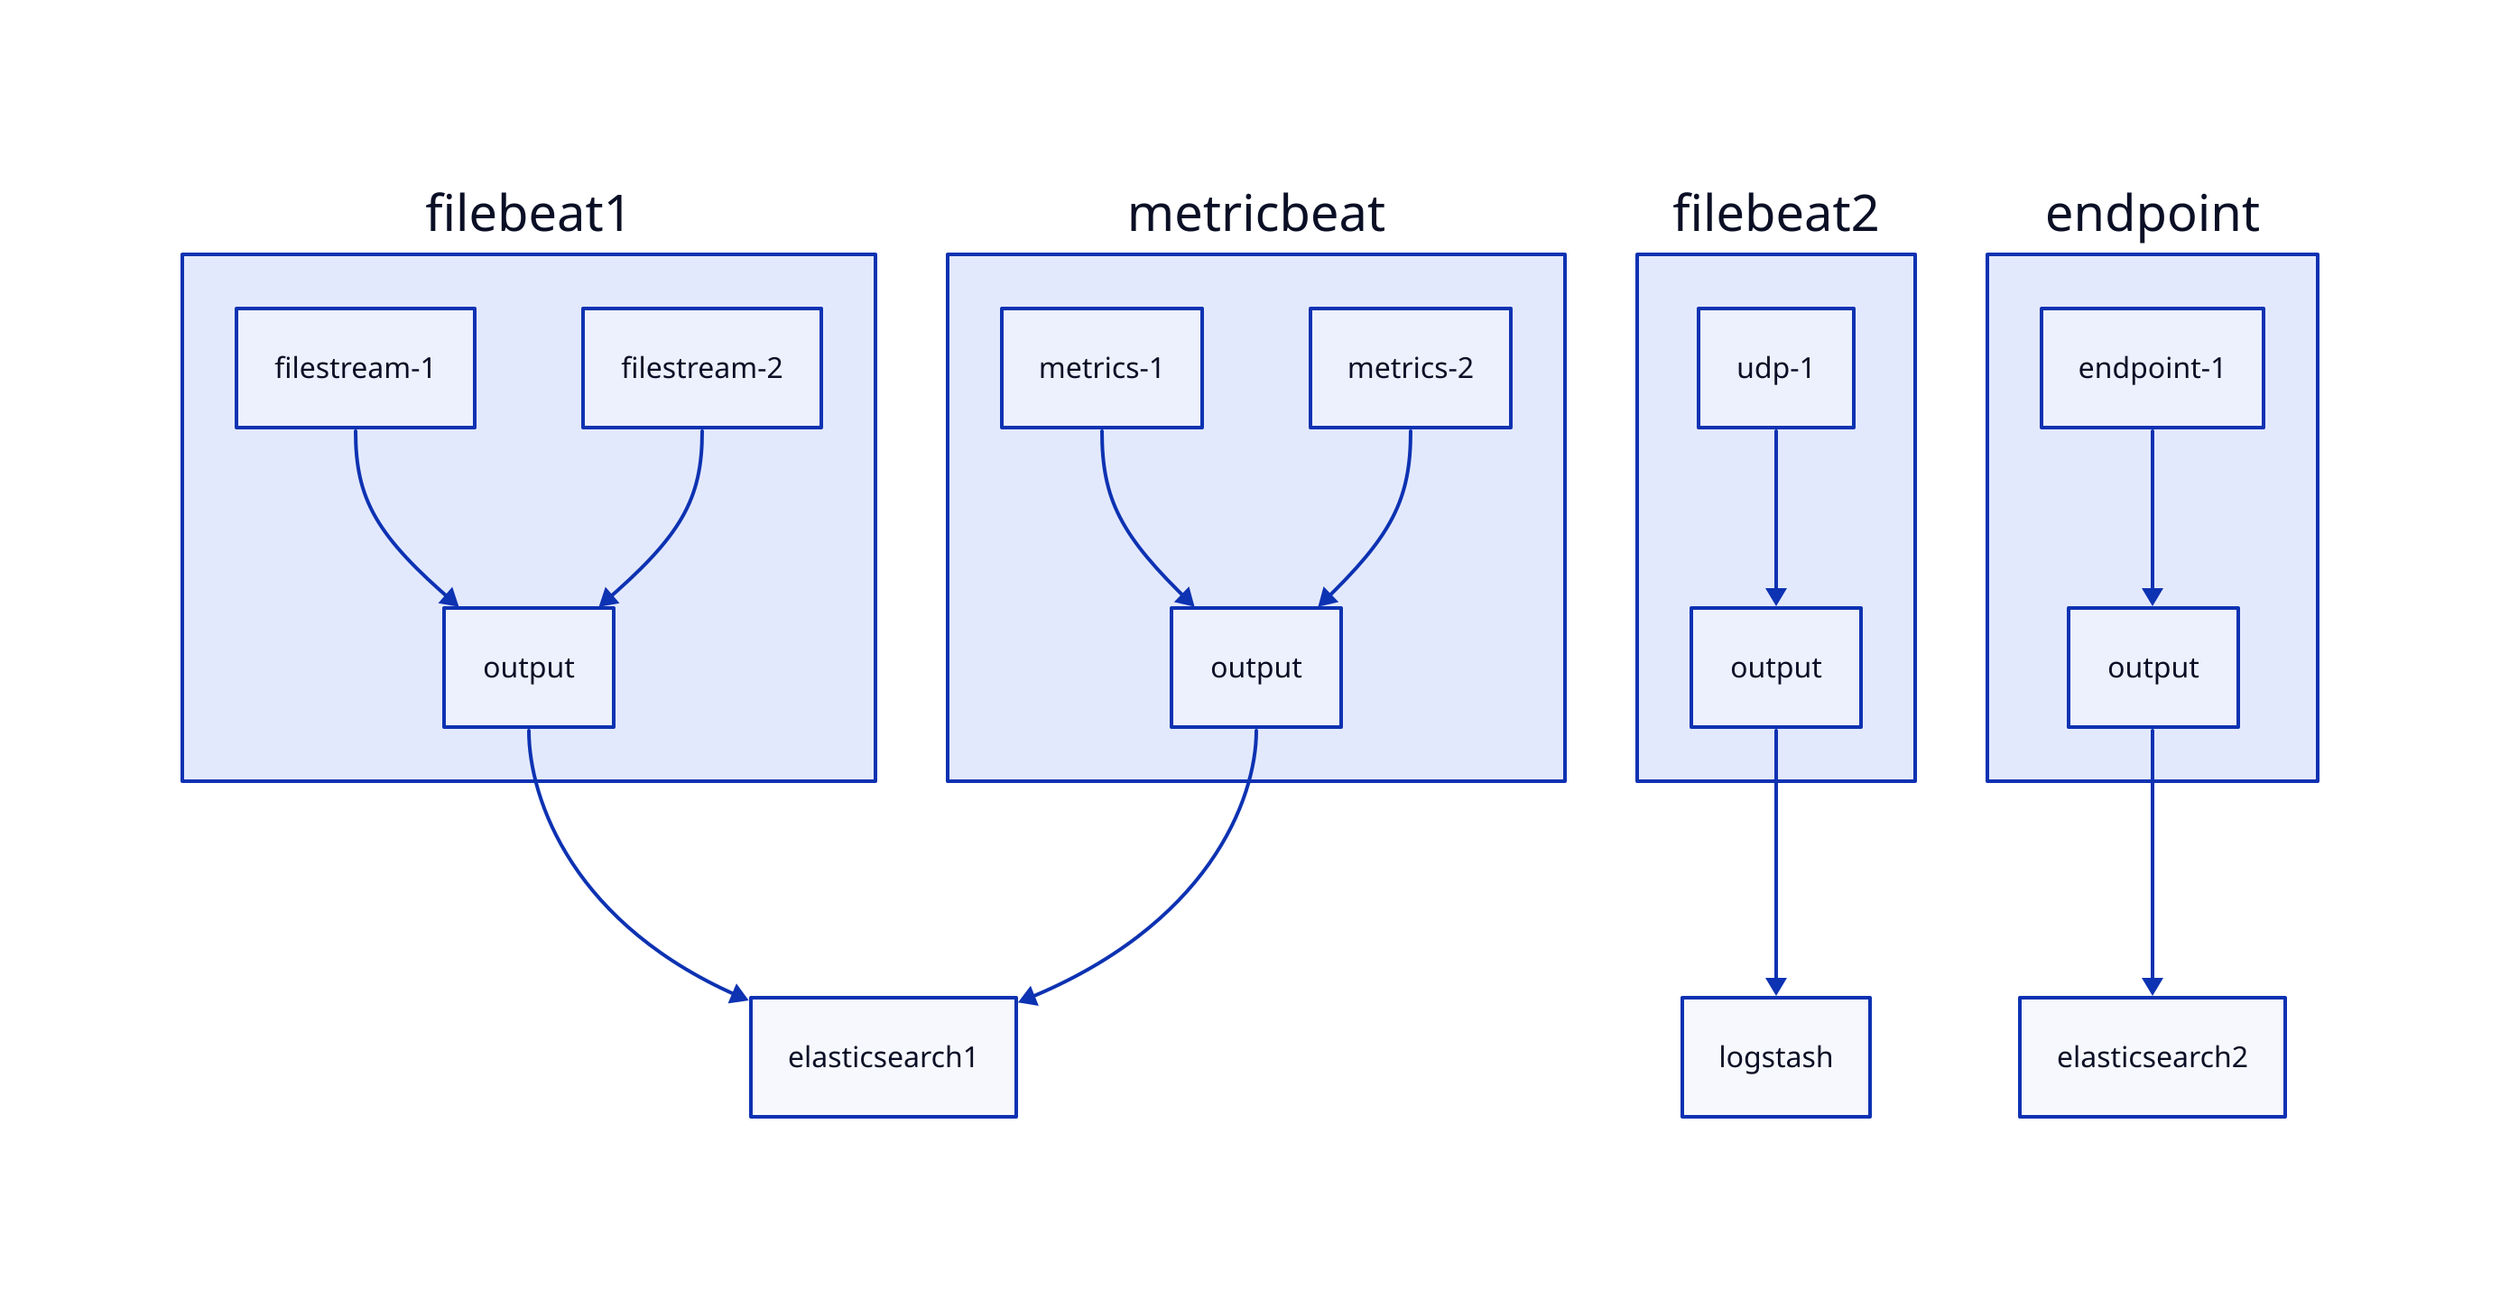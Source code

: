 # A diagram of example components managed by Agent.
# To regenerate the image after changing this file, run:
#   d2 components-example.d2 components-example.svg
# To live-edit this file with immediate regeneration of the diagram, run:
#   d2 --watch components-example.d2 components-example.svg

filebeat1: {
  filestream-1 -> output
  filestream-2 -> output
}

filebeat2: {
  udp-1 -> output
}

metricbeat: {
  metrics-1 -> output
  metrics-2 -> output
}

endpoint: {
  endpoint-1 -> output
}

filebeat1.output -> elasticsearch1
metricbeat.output -> elasticsearch1

filebeat2.output -> logstash

endpoint.output -> elasticsearch2
